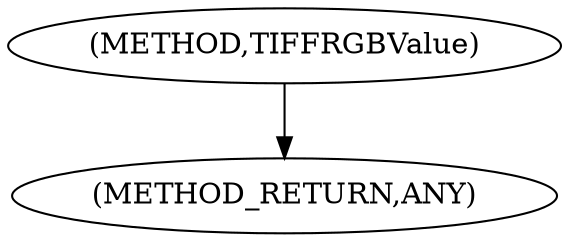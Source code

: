 digraph "TIFFRGBValue" {  
"100698" [label = <(METHOD,TIFFRGBValue)> ]
"100700" [label = <(METHOD_RETURN,ANY)> ]
  "100698" -> "100700" 
}
